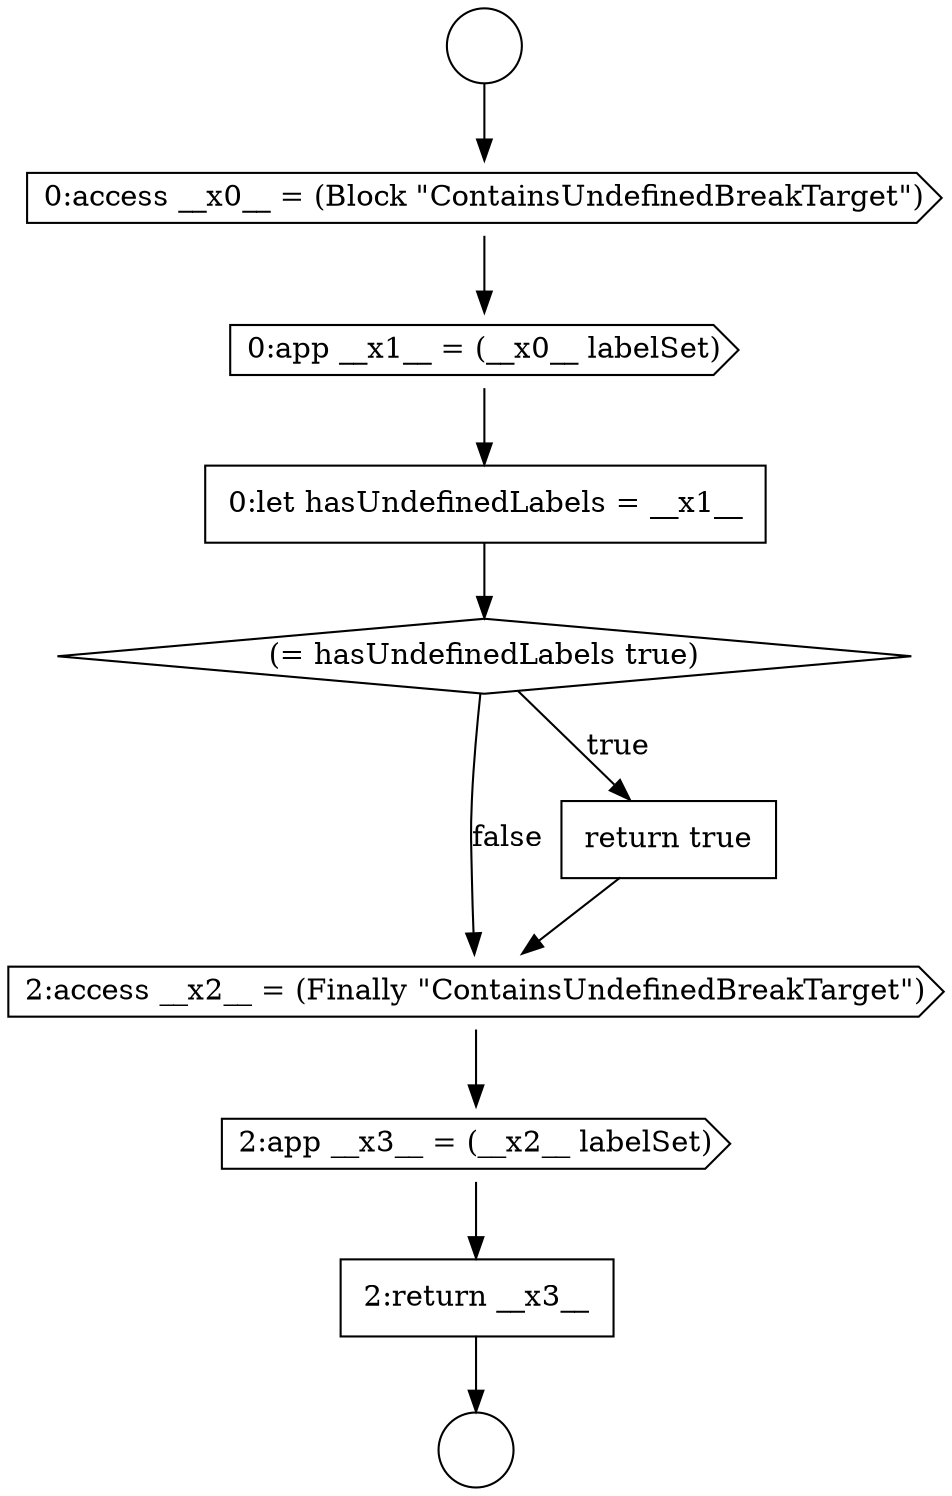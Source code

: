 digraph {
  node7669 [shape=cds, label=<<font color="black">2:app __x3__ = (__x2__ labelSet)</font>> color="black" fillcolor="white" style=filled]
  node7665 [shape=none, margin=0, label=<<font color="black">
    <table border="0" cellborder="1" cellspacing="0" cellpadding="10">
      <tr><td align="left">0:let hasUndefinedLabels = __x1__</td></tr>
    </table>
  </font>> color="black" fillcolor="white" style=filled]
  node7663 [shape=cds, label=<<font color="black">0:access __x0__ = (Block &quot;ContainsUndefinedBreakTarget&quot;)</font>> color="black" fillcolor="white" style=filled]
  node7668 [shape=cds, label=<<font color="black">2:access __x2__ = (Finally &quot;ContainsUndefinedBreakTarget&quot;)</font>> color="black" fillcolor="white" style=filled]
  node7661 [shape=circle label=" " color="black" fillcolor="white" style=filled]
  node7664 [shape=cds, label=<<font color="black">0:app __x1__ = (__x0__ labelSet)</font>> color="black" fillcolor="white" style=filled]
  node7670 [shape=none, margin=0, label=<<font color="black">
    <table border="0" cellborder="1" cellspacing="0" cellpadding="10">
      <tr><td align="left">2:return __x3__</td></tr>
    </table>
  </font>> color="black" fillcolor="white" style=filled]
  node7666 [shape=diamond, label=<<font color="black">(= hasUndefinedLabels true)</font>> color="black" fillcolor="white" style=filled]
  node7667 [shape=none, margin=0, label=<<font color="black">
    <table border="0" cellborder="1" cellspacing="0" cellpadding="10">
      <tr><td align="left">return true</td></tr>
    </table>
  </font>> color="black" fillcolor="white" style=filled]
  node7662 [shape=circle label=" " color="black" fillcolor="white" style=filled]
  node7666 -> node7667 [label=<<font color="black">true</font>> color="black"]
  node7666 -> node7668 [label=<<font color="black">false</font>> color="black"]
  node7670 -> node7662 [ color="black"]
  node7669 -> node7670 [ color="black"]
  node7661 -> node7663 [ color="black"]
  node7668 -> node7669 [ color="black"]
  node7667 -> node7668 [ color="black"]
  node7663 -> node7664 [ color="black"]
  node7664 -> node7665 [ color="black"]
  node7665 -> node7666 [ color="black"]
}
